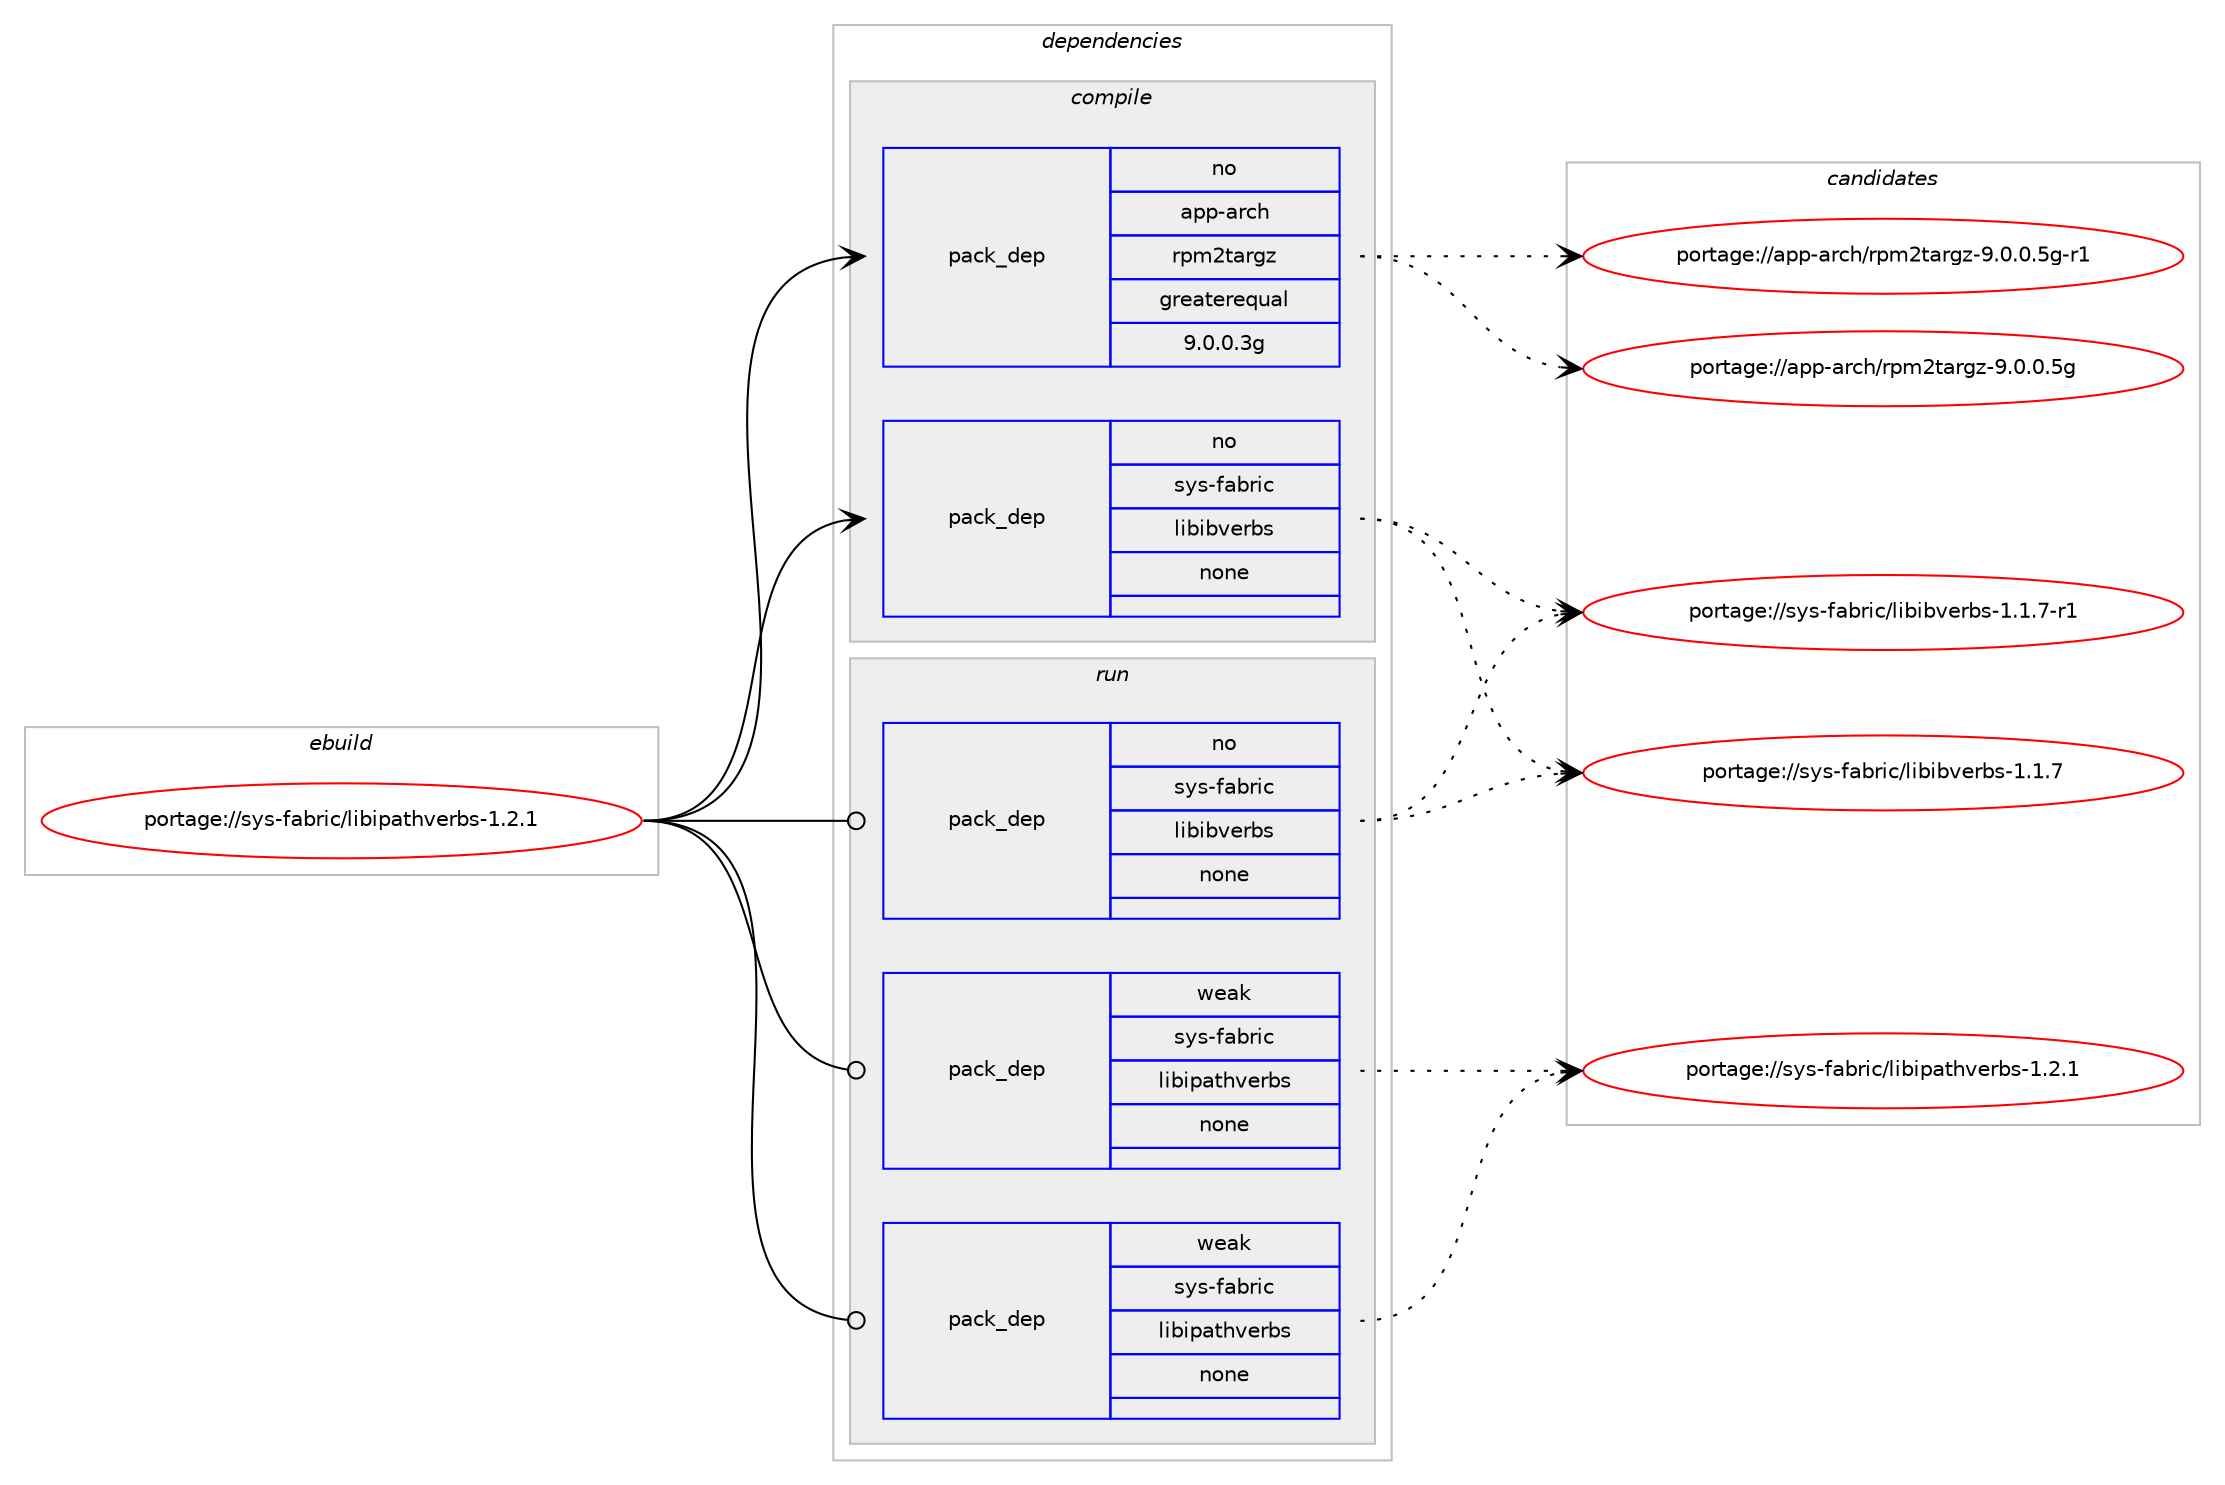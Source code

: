 digraph prolog {

# *************
# Graph options
# *************

newrank=true;
concentrate=true;
compound=true;
graph [rankdir=LR,fontname=Helvetica,fontsize=10,ranksep=1.5];#, ranksep=2.5, nodesep=0.2];
edge  [arrowhead=vee];
node  [fontname=Helvetica,fontsize=10];

# **********
# The ebuild
# **********

subgraph cluster_leftcol {
color=gray;
rank=same;
label=<<i>ebuild</i>>;
id [label="portage://sys-fabric/libipathverbs-1.2.1", color=red, width=4, href="../sys-fabric/libipathverbs-1.2.1.svg"];
}

# ****************
# The dependencies
# ****************

subgraph cluster_midcol {
color=gray;
label=<<i>dependencies</i>>;
subgraph cluster_compile {
fillcolor="#eeeeee";
style=filled;
label=<<i>compile</i>>;
subgraph pack8804 {
dependency10821 [label=<<TABLE BORDER="0" CELLBORDER="1" CELLSPACING="0" CELLPADDING="4" WIDTH="220"><TR><TD ROWSPAN="6" CELLPADDING="30">pack_dep</TD></TR><TR><TD WIDTH="110">no</TD></TR><TR><TD>app-arch</TD></TR><TR><TD>rpm2targz</TD></TR><TR><TD>greaterequal</TD></TR><TR><TD>9.0.0.3g</TD></TR></TABLE>>, shape=none, color=blue];
}
id:e -> dependency10821:w [weight=20,style="solid",arrowhead="vee"];
subgraph pack8805 {
dependency10822 [label=<<TABLE BORDER="0" CELLBORDER="1" CELLSPACING="0" CELLPADDING="4" WIDTH="220"><TR><TD ROWSPAN="6" CELLPADDING="30">pack_dep</TD></TR><TR><TD WIDTH="110">no</TD></TR><TR><TD>sys-fabric</TD></TR><TR><TD>libibverbs</TD></TR><TR><TD>none</TD></TR><TR><TD></TD></TR></TABLE>>, shape=none, color=blue];
}
id:e -> dependency10822:w [weight=20,style="solid",arrowhead="vee"];
}
subgraph cluster_compileandrun {
fillcolor="#eeeeee";
style=filled;
label=<<i>compile and run</i>>;
}
subgraph cluster_run {
fillcolor="#eeeeee";
style=filled;
label=<<i>run</i>>;
subgraph pack8806 {
dependency10823 [label=<<TABLE BORDER="0" CELLBORDER="1" CELLSPACING="0" CELLPADDING="4" WIDTH="220"><TR><TD ROWSPAN="6" CELLPADDING="30">pack_dep</TD></TR><TR><TD WIDTH="110">no</TD></TR><TR><TD>sys-fabric</TD></TR><TR><TD>libibverbs</TD></TR><TR><TD>none</TD></TR><TR><TD></TD></TR></TABLE>>, shape=none, color=blue];
}
id:e -> dependency10823:w [weight=20,style="solid",arrowhead="odot"];
subgraph pack8807 {
dependency10824 [label=<<TABLE BORDER="0" CELLBORDER="1" CELLSPACING="0" CELLPADDING="4" WIDTH="220"><TR><TD ROWSPAN="6" CELLPADDING="30">pack_dep</TD></TR><TR><TD WIDTH="110">weak</TD></TR><TR><TD>sys-fabric</TD></TR><TR><TD>libipathverbs</TD></TR><TR><TD>none</TD></TR><TR><TD></TD></TR></TABLE>>, shape=none, color=blue];
}
id:e -> dependency10824:w [weight=20,style="solid",arrowhead="odot"];
subgraph pack8808 {
dependency10825 [label=<<TABLE BORDER="0" CELLBORDER="1" CELLSPACING="0" CELLPADDING="4" WIDTH="220"><TR><TD ROWSPAN="6" CELLPADDING="30">pack_dep</TD></TR><TR><TD WIDTH="110">weak</TD></TR><TR><TD>sys-fabric</TD></TR><TR><TD>libipathverbs</TD></TR><TR><TD>none</TD></TR><TR><TD></TD></TR></TABLE>>, shape=none, color=blue];
}
id:e -> dependency10825:w [weight=20,style="solid",arrowhead="odot"];
}
}

# **************
# The candidates
# **************

subgraph cluster_choices {
rank=same;
color=gray;
label=<<i>candidates</i>>;

subgraph choice8804 {
color=black;
nodesep=1;
choice9711211245971149910447114112109501169711410312245574648464846531034511449 [label="portage://app-arch/rpm2targz-9.0.0.5g-r1", color=red, width=4,href="../app-arch/rpm2targz-9.0.0.5g-r1.svg"];
choice971121124597114991044711411210950116971141031224557464846484653103 [label="portage://app-arch/rpm2targz-9.0.0.5g", color=red, width=4,href="../app-arch/rpm2targz-9.0.0.5g.svg"];
dependency10821:e -> choice9711211245971149910447114112109501169711410312245574648464846531034511449:w [style=dotted,weight="100"];
dependency10821:e -> choice971121124597114991044711411210950116971141031224557464846484653103:w [style=dotted,weight="100"];
}
subgraph choice8805 {
color=black;
nodesep=1;
choice11512111545102979811410599471081059810598118101114981154549464946554511449 [label="portage://sys-fabric/libibverbs-1.1.7-r1", color=red, width=4,href="../sys-fabric/libibverbs-1.1.7-r1.svg"];
choice1151211154510297981141059947108105981059811810111498115454946494655 [label="portage://sys-fabric/libibverbs-1.1.7", color=red, width=4,href="../sys-fabric/libibverbs-1.1.7.svg"];
dependency10822:e -> choice11512111545102979811410599471081059810598118101114981154549464946554511449:w [style=dotted,weight="100"];
dependency10822:e -> choice1151211154510297981141059947108105981059811810111498115454946494655:w [style=dotted,weight="100"];
}
subgraph choice8806 {
color=black;
nodesep=1;
choice11512111545102979811410599471081059810598118101114981154549464946554511449 [label="portage://sys-fabric/libibverbs-1.1.7-r1", color=red, width=4,href="../sys-fabric/libibverbs-1.1.7-r1.svg"];
choice1151211154510297981141059947108105981059811810111498115454946494655 [label="portage://sys-fabric/libibverbs-1.1.7", color=red, width=4,href="../sys-fabric/libibverbs-1.1.7.svg"];
dependency10823:e -> choice11512111545102979811410599471081059810598118101114981154549464946554511449:w [style=dotted,weight="100"];
dependency10823:e -> choice1151211154510297981141059947108105981059811810111498115454946494655:w [style=dotted,weight="100"];
}
subgraph choice8807 {
color=black;
nodesep=1;
choice1151211154510297981141059947108105981051129711610411810111498115454946504649 [label="portage://sys-fabric/libipathverbs-1.2.1", color=red, width=4,href="../sys-fabric/libipathverbs-1.2.1.svg"];
dependency10824:e -> choice1151211154510297981141059947108105981051129711610411810111498115454946504649:w [style=dotted,weight="100"];
}
subgraph choice8808 {
color=black;
nodesep=1;
choice1151211154510297981141059947108105981051129711610411810111498115454946504649 [label="portage://sys-fabric/libipathverbs-1.2.1", color=red, width=4,href="../sys-fabric/libipathverbs-1.2.1.svg"];
dependency10825:e -> choice1151211154510297981141059947108105981051129711610411810111498115454946504649:w [style=dotted,weight="100"];
}
}

}

